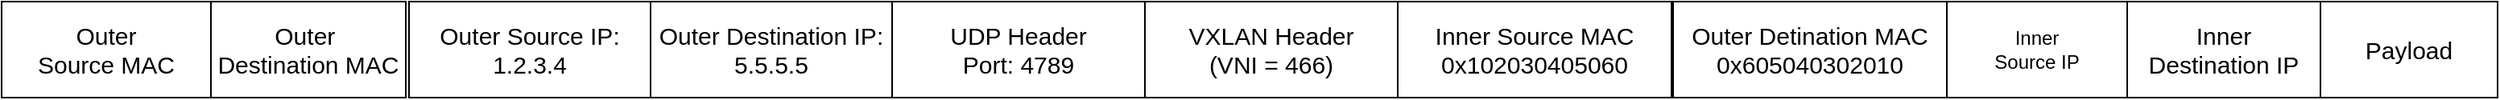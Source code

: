 <mxfile>
    <diagram id="V7hC7Ia_DJyM14xFZ34Q" name="Page-1">
        <mxGraphModel dx="2103" dy="990" grid="1" gridSize="10" guides="1" tooltips="1" connect="1" arrows="1" fold="1" page="1" pageScale="1" pageWidth="850" pageHeight="1100" math="0" shadow="0">
            <root>
                <mxCell id="0"/>
                <mxCell id="1" parent="0"/>
                <mxCell id="17" value="Outer Source IP:&lt;br style=&quot;font-size: 15px;&quot;&gt;1.2.3.4" style="rounded=0;whiteSpace=wrap;html=1;fontSize=15;" parent="1" vertex="1">
                    <mxGeometry x="423" y="690" width="150" height="60" as="geometry"/>
                </mxCell>
                <mxCell id="18" value="Outer&lt;br style=&quot;font-size: 15px;&quot;&gt;Source MAC" style="rounded=0;whiteSpace=wrap;html=1;fontSize=15;" parent="1" vertex="1">
                    <mxGeometry x="170" y="690" width="130" height="60" as="geometry"/>
                </mxCell>
                <mxCell id="19" value="Outer&amp;nbsp;&lt;br style=&quot;font-size: 15px;&quot;&gt;Destination MAC" style="rounded=0;whiteSpace=wrap;html=1;fontSize=15;" parent="1" vertex="1">
                    <mxGeometry x="300" y="690" width="121" height="60" as="geometry"/>
                </mxCell>
                <mxCell id="20" value="Outer Destination IP:&lt;br style=&quot;font-size: 15px;&quot;&gt;5.5.5.5" style="rounded=0;whiteSpace=wrap;html=1;fontSize=15;" parent="1" vertex="1">
                    <mxGeometry x="573" y="690" width="150" height="60" as="geometry"/>
                </mxCell>
                <mxCell id="22" value="UDP Header&lt;br style=&quot;font-size: 15px;&quot;&gt;Port: 4789" style="rounded=0;whiteSpace=wrap;html=1;fontSize=15;" parent="1" vertex="1">
                    <mxGeometry x="723" y="690" width="157" height="60" as="geometry"/>
                </mxCell>
                <mxCell id="25" value="VXLAN Header&lt;br style=&quot;font-size: 15px;&quot;&gt;(VNI = 466)" style="rounded=0;whiteSpace=wrap;html=1;fontSize=15;" vertex="1" parent="1">
                    <mxGeometry x="880" y="690" width="157" height="60" as="geometry"/>
                </mxCell>
                <mxCell id="26" value="Inner Source MAC&lt;br style=&quot;font-size: 15px;&quot;&gt;0x102030405060" style="rounded=0;whiteSpace=wrap;html=1;fontSize=15;" vertex="1" parent="1">
                    <mxGeometry x="1037" y="690" width="170" height="60" as="geometry"/>
                </mxCell>
                <mxCell id="27" value="Outer Detination MAC&lt;br style=&quot;font-size: 15px;&quot;&gt;0x605040302010" style="rounded=0;whiteSpace=wrap;html=1;fontSize=15;" vertex="1" parent="1">
                    <mxGeometry x="1208" y="690" width="170" height="60" as="geometry"/>
                </mxCell>
                <mxCell id="28" value="Inner &lt;br&gt;Source IP" style="rounded=0;whiteSpace=wrap;html=1;" vertex="1" parent="1">
                    <mxGeometry x="1378" y="690" width="112" height="60" as="geometry"/>
                </mxCell>
                <mxCell id="29" value="Inner&lt;br style=&quot;font-size: 15px;&quot;&gt;Destination IP" style="rounded=0;whiteSpace=wrap;html=1;fontSize=15;" vertex="1" parent="1">
                    <mxGeometry x="1490" y="690" width="120" height="60" as="geometry"/>
                </mxCell>
                <mxCell id="30" value="Payload" style="rounded=0;whiteSpace=wrap;html=1;fontSize=15;" vertex="1" parent="1">
                    <mxGeometry x="1610" y="690" width="110" height="60" as="geometry"/>
                </mxCell>
            </root>
        </mxGraphModel>
    </diagram>
</mxfile>